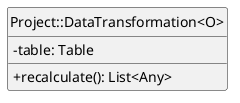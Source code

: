 @startuml

skinparam monochrome true
skinparam shadowing false
skinparam genericDisplay old
skinparam classAttributeIconSize 0
hide circle

class Project::DataTransformation<O> {
        -table: Table
        +recalculate(): List<Any>
    }

@enduml